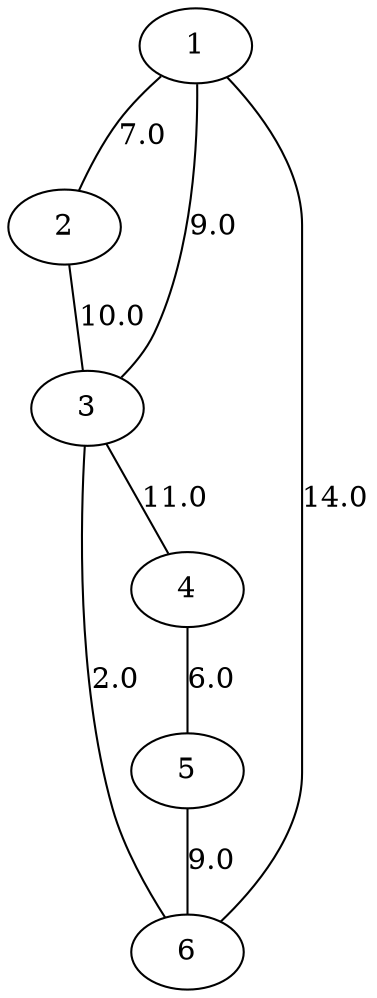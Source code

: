 graph example {
    1 -- 2 [label="7.0"]
    1 -- 3 [label="9.0"]
    1 -- 6 [label="14.0"]
    2 -- 3 [label="10.0"]
    3 -- 4 [label="11.0"]
    3 -- 6 [label="2.0"]
    4 -- 5 [label="6.0"]
    5 -- 6 [label="9.0"]
}
